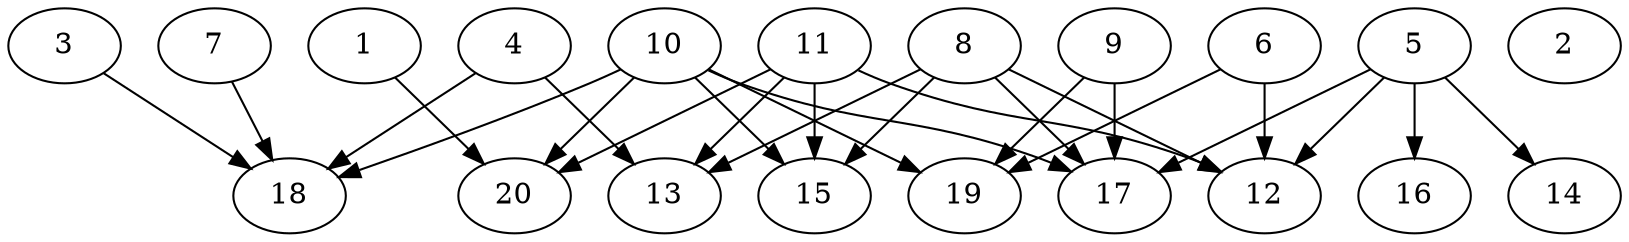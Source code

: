 // DAG automatically generated by daggen at Sat Jul 27 15:38:39 2019
// ./daggen --dot -n 20 --ccr 0.3 --fat 0.7 --regular 0.5 --density 0.4 --mindata 5242880 --maxdata 52428800 
digraph G {
  1 [size="127460693", alpha="0.18", expect_size="38238208"] 
  1 -> 20 [size ="38238208"]
  2 [size="82476373", alpha="0.04", expect_size="24742912"] 
  3 [size="169990827", alpha="0.00", expect_size="50997248"] 
  3 -> 18 [size ="50997248"]
  4 [size="124719787", alpha="0.08", expect_size="37415936"] 
  4 -> 13 [size ="37415936"]
  4 -> 18 [size ="37415936"]
  5 [size="22016000", alpha="0.13", expect_size="6604800"] 
  5 -> 12 [size ="6604800"]
  5 -> 14 [size ="6604800"]
  5 -> 16 [size ="6604800"]
  5 -> 17 [size ="6604800"]
  6 [size="153125547", alpha="0.01", expect_size="45937664"] 
  6 -> 12 [size ="45937664"]
  6 -> 19 [size ="45937664"]
  7 [size="151616853", alpha="0.13", expect_size="45485056"] 
  7 -> 18 [size ="45485056"]
  8 [size="155456853", alpha="0.17", expect_size="46637056"] 
  8 -> 12 [size ="46637056"]
  8 -> 13 [size ="46637056"]
  8 -> 15 [size ="46637056"]
  8 -> 17 [size ="46637056"]
  9 [size="26692267", alpha="0.12", expect_size="8007680"] 
  9 -> 17 [size ="8007680"]
  9 -> 19 [size ="8007680"]
  10 [size="65208320", alpha="0.10", expect_size="19562496"] 
  10 -> 15 [size ="19562496"]
  10 -> 17 [size ="19562496"]
  10 -> 18 [size ="19562496"]
  10 -> 19 [size ="19562496"]
  10 -> 20 [size ="19562496"]
  11 [size="22142293", alpha="0.15", expect_size="6642688"] 
  11 -> 12 [size ="6642688"]
  11 -> 13 [size ="6642688"]
  11 -> 15 [size ="6642688"]
  11 -> 20 [size ="6642688"]
  12 [size="165007360", alpha="0.05", expect_size="49502208"] 
  13 [size="38782293", alpha="0.09", expect_size="11634688"] 
  14 [size="39976960", alpha="0.18", expect_size="11993088"] 
  15 [size="102400000", alpha="0.14", expect_size="30720000"] 
  16 [size="50688000", alpha="0.10", expect_size="15206400"] 
  17 [size="59576320", alpha="0.20", expect_size="17872896"] 
  18 [size="164727467", alpha="0.19", expect_size="49418240"] 
  19 [size="144786773", alpha="0.06", expect_size="43436032"] 
  20 [size="80479573", alpha="0.09", expect_size="24143872"] 
}

